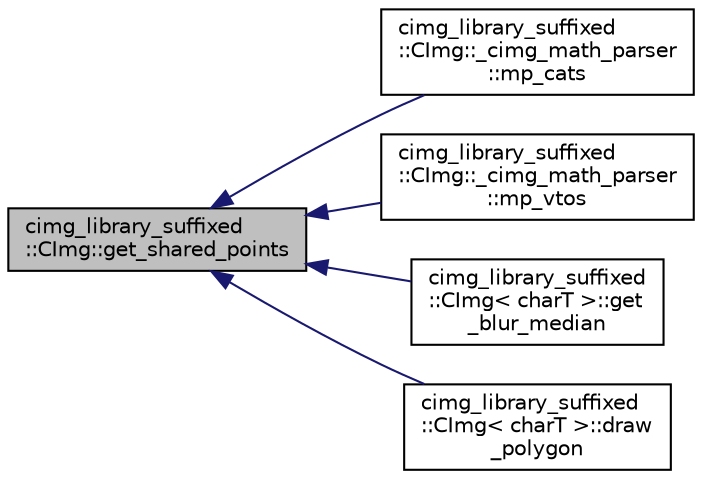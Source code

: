 digraph "cimg_library_suffixed::CImg::get_shared_points"
{
  edge [fontname="Helvetica",fontsize="10",labelfontname="Helvetica",labelfontsize="10"];
  node [fontname="Helvetica",fontsize="10",shape=record];
  rankdir="LR";
  Node1890 [label="cimg_library_suffixed\l::CImg::get_shared_points",height=0.2,width=0.4,color="black", fillcolor="grey75", style="filled", fontcolor="black"];
  Node1890 -> Node1891 [dir="back",color="midnightblue",fontsize="10",style="solid",fontname="Helvetica"];
  Node1891 [label="cimg_library_suffixed\l::CImg::_cimg_math_parser\l::mp_cats",height=0.2,width=0.4,color="black", fillcolor="white", style="filled",URL="$structcimg__library__suffixed_1_1_c_img_1_1__cimg__math__parser.html#af4514d4ca061bc7b5692bbcc1256bba5"];
  Node1890 -> Node1892 [dir="back",color="midnightblue",fontsize="10",style="solid",fontname="Helvetica"];
  Node1892 [label="cimg_library_suffixed\l::CImg::_cimg_math_parser\l::mp_vtos",height=0.2,width=0.4,color="black", fillcolor="white", style="filled",URL="$structcimg__library__suffixed_1_1_c_img_1_1__cimg__math__parser.html#ace1da8dadd0d4832124f83b0e2660dfe"];
  Node1890 -> Node1893 [dir="back",color="midnightblue",fontsize="10",style="solid",fontname="Helvetica"];
  Node1893 [label="cimg_library_suffixed\l::CImg\< charT \>::get\l_blur_median",height=0.2,width=0.4,color="black", fillcolor="white", style="filled",URL="$structcimg__library__suffixed_1_1_c_img.html#a0f2e5b8bd31f04a77eb2244444de98b5",tooltip="Blur image with the median filter . "];
  Node1890 -> Node1894 [dir="back",color="midnightblue",fontsize="10",style="solid",fontname="Helvetica"];
  Node1894 [label="cimg_library_suffixed\l::CImg\< charT \>::draw\l_polygon",height=0.2,width=0.4,color="black", fillcolor="white", style="filled",URL="$structcimg__library__suffixed_1_1_c_img.html#aba5835eafcb8746755d164f3f9d20b81",tooltip="Draw a filled 2d polygon. "];
}
